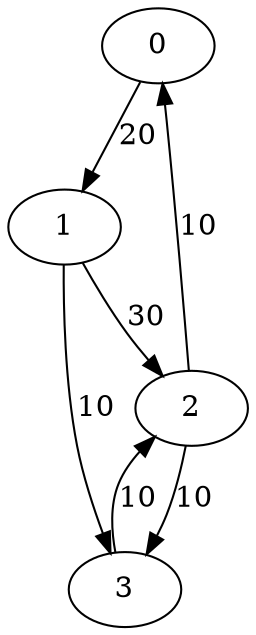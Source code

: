 digraph G {
    0 -> 1 [label="20"];
    1 -> 2 [label="30"];
    1 -> 3 [label="10"];
    2 -> 0 [label="10"];
    2 -> 3 [label="10"];
    3 -> 2 [label="10"];
}
